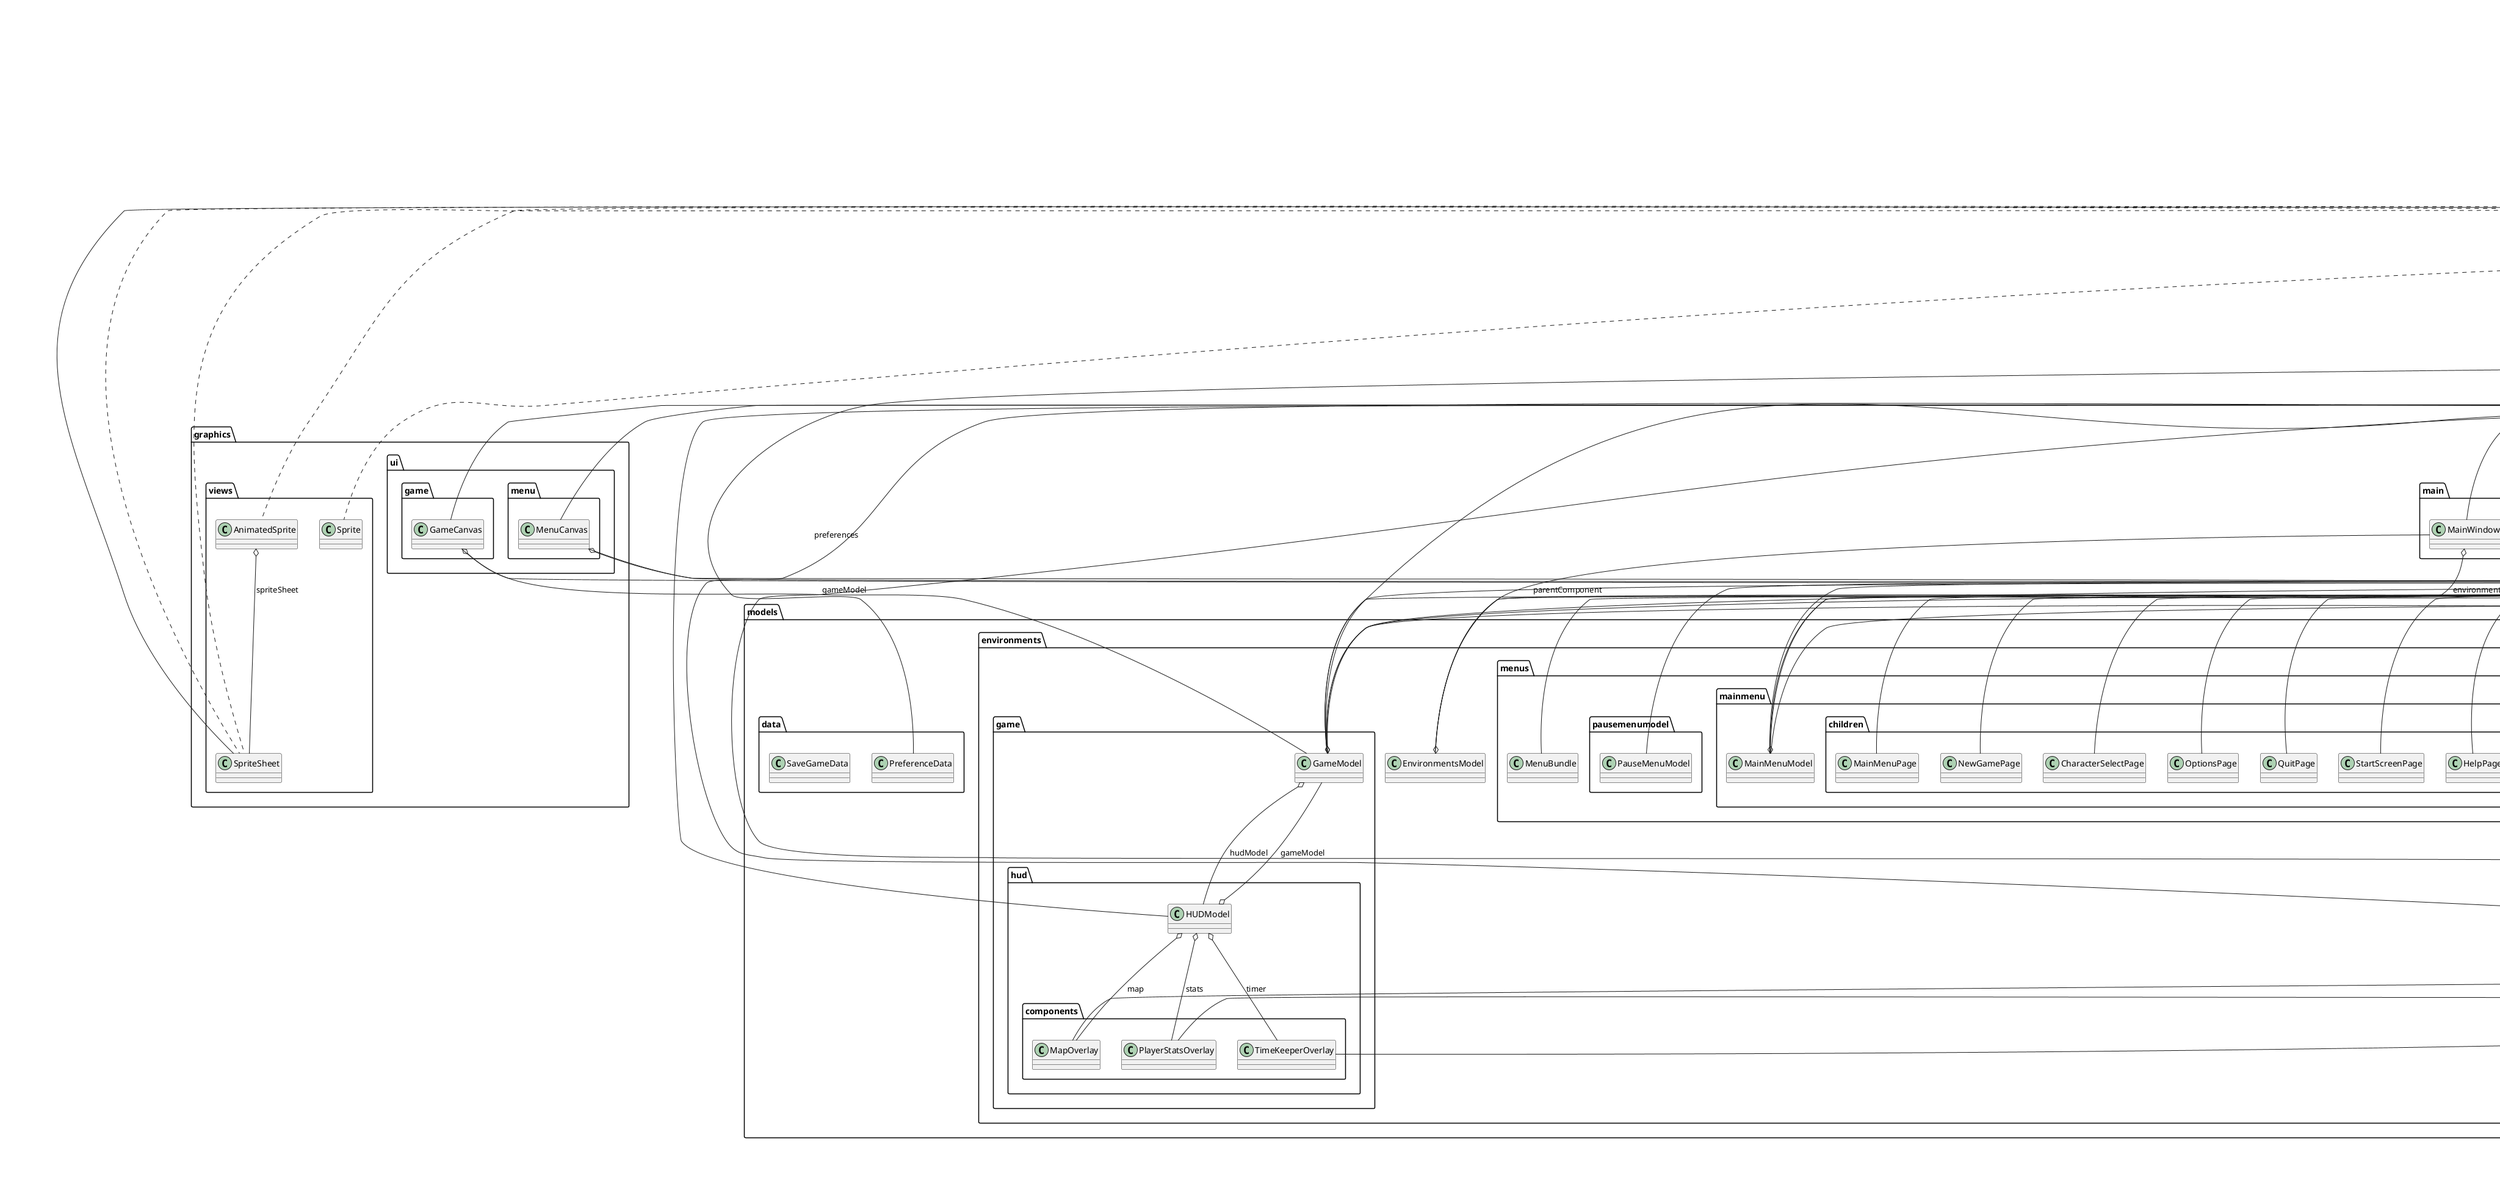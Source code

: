 @startuml

title __PROJECT's Class Diagram__\n

  namespace graphics.ui.game {
    class graphics.ui.game.GameCanvas {
    }
  }
  

  namespace graphics.ui.menu {
    class graphics.ui.menu.MenuCanvas {
    }
  }
  

  namespace graphics.views {
    class graphics.views.AnimatedSprite {
    }
  }
  

  namespace graphics.views {
    class graphics.views.Sprite {
    }
  }
  

  namespace graphics.views {
    class graphics.views.SpriteSheet {
    }
  }
  

  namespace main {
    class main.Main {
    }
  }
  

  namespace main {
    class main.MainWindow {
    }
  }
  

  namespace models.camera {
    class models.camera.Camera {
    }
  }
  

  namespace models.controls {
    class models.controls.GameControlsModel {
    }
  }
  

  namespace models.controls {
    class models.controls.MenuControlsModel {
    }
  }
  

  namespace models.controls {
    namespace game {
      class models.controls.game.GameKeyControls {
      }
    }
  }
  

  namespace models.controls {
    namespace game {
      class models.controls.game.GameMouseControls {
      }
    }
  }
  

  namespace models.controls {
    namespace menu {
      class models.controls.menu.MenuKeyControls {
      }
    }
  }
  

  namespace models.controls {
    namespace menu {
      class models.controls.menu.MenuMouseControls {
      }
    }
  }
  

  namespace models.data {
    class models.data.PreferenceData {
    }
  }
  

  namespace models.data {
    class models.data.SaveGameData {
    }
  }
  

  namespace models.environments {
    class models.environments.EnvironmentsModel {
    }
  }
  

  namespace models.environments {
    namespace game {
      class models.environments.game.GameModel {
      }
    }
  }
  

  namespace models.environments {
    namespace game {
      namespace hud {
        class models.environments.game.hud.HUDModel {
        }
      }
    }
  }
  

  namespace models.environments {
    namespace game {
      namespace hud {
        namespace components {
          class models.environments.game.hud.components.MapOverlay {
          }
        }
      }
    }
  }
  

  namespace models.environments {
    namespace game {
      namespace hud {
        namespace components {
          class models.environments.game.hud.components.PlayerStatsOverlay {
          }
        }
      }
    }
  }
  

  namespace models.environments {
    namespace game {
      namespace hud {
        namespace components {
          class models.environments.game.hud.components.TimeKeeperOverlay {
          }
        }
      }
    }
  }
  

  namespace models.environments {
    namespace menus {
      class models.environments.menus.MenuBundle {
      }
    }
  }
  

  namespace models.environments {
    namespace menus {
      namespace mainmenu {
        class models.environments.menus.mainmenu.MainMenuModel {
        }
      }
    }
  }
  

  namespace models.environments {
    namespace menus {
      namespace mainmenu {
        namespace children {
          class models.environments.menus.mainmenu.children.CharacterSelectPage {
          }
        }
      }
    }
  }
  

  namespace models.environments {
    namespace menus {
      namespace mainmenu {
        namespace children {
          class models.environments.menus.mainmenu.children.HelpPage {
          }
        }
      }
    }
  }
  

  namespace models.environments {
    namespace menus {
      namespace mainmenu {
        namespace children {
          class models.environments.menus.mainmenu.children.LevelSelectPage {
          }
        }
      }
    }
  }
  

  namespace models.environments {
    namespace menus {
      namespace mainmenu {
        namespace children {
          class models.environments.menus.mainmenu.children.MainMenuPage {
          }
        }
      }
    }
  }
  

  namespace models.environments {
    namespace menus {
      namespace mainmenu {
        namespace children {
          class models.environments.menus.mainmenu.children.NewGamePage {
          }
        }
      }
    }
  }
  

  namespace models.environments {
    namespace menus {
      namespace mainmenu {
        namespace children {
          class models.environments.menus.mainmenu.children.OptionsPage {
          }
        }
      }
    }
  }
  

  namespace models.environments {
    namespace menus {
      namespace mainmenu {
        namespace children {
          class models.environments.menus.mainmenu.children.QuitPage {
          }
        }
      }
    }
  }
  

  namespace models.environments {
    namespace menus {
      namespace mainmenu {
        namespace children {
          class models.environments.menus.mainmenu.children.StartScreenPage {
          }
        }
      }
    }
  }
  

  namespace models.environments {
    namespace menus {
      namespace pausemenumodel {
        class models.environments.menus.pausemenumodel.PauseMenuModel {
        }
      }
    }
  }
  

  namespace props.objects.gameactors {
    class props.objects.gameactors.TestActor {
    }
  }
  

  namespace props.objects.gameactors {
    class props.objects.gameactors.TestCharacter {
    }
  }
  

  namespace props.objects.gametriggers {
    class props.objects.gametriggers.TestTrigger {
    }
  }
  

  namespace props.objects.levelprops {
    class props.objects.levelprops.TestLevelProp {
    }
  }
  

  namespace props.objects.levelprops {
    class props.objects.levelprops.TestLevelPropStatic {
    }
  }
  

  namespace props.objects.levels {
    class props.objects.levels.LevelList {
    }
  }
  

  namespace props.objects.levels {
    class props.objects.levels.TestLevel1 {
    }
  }
  

  namespace props.objects.levels {
    class props.objects.levels.TestLevel2 {
    }
  }
  

  namespace props.objects.levels {
    class props.objects.levels.TestLevel3 {
    }
  }
  

  namespace props.threads.gameloop {
    class props.threads.gameloop.GameRenderRunnable {
    }
  }
  

  namespace props.threads.gameloop {
    class props.threads.gameloop.GameUpdateRunnable {
    }
  }
  

  namespace props.threads.menuloop {
    class props.threads.menuloop.MenuRenderRunnable {
    }
  }
  

  namespace props.threads.menuloop {
    class props.threads.menuloop.MenuUpdateRunnable {
    }
  }
  

  namespace prototypes.actor {
    abstract class prototypes.actor.AActor {
    }
  }
  

  namespace prototypes.actor {
    namespace pawn {
      abstract class prototypes.actor.pawn.APawn {
      }
    }
  }
  

  namespace prototypes.actor {
    namespace pawn {
      namespace character {
        abstract class prototypes.actor.pawn.character.ACharacter {
        }
      }
    }
  }
  

  namespace prototypes.actor {
    namespace trigger {
      abstract class prototypes.actor.trigger.ATrigger {
      }
    }
  }
  

  namespace prototypes.controls {
    abstract class prototypes.controls.AControlsModel {
    }
  }
  

  namespace prototypes.controls {
    abstract class prototypes.controls.AKeyController {
    }
  }
  

  namespace prototypes.controls {
    abstract class prototypes.controls.AMouseController {
    }
  }
  

  namespace prototypes.level {
    abstract class prototypes.level.ALevel {
    }
  }
  

  namespace prototypes.level {
    namespace prop {
      abstract class prototypes.level.prop.ALevelProp {
      }
    }
  }
  

  namespace prototypes.threading {
    abstract class prototypes.threading.ARenderRunnable {
    }
  }
  

  namespace prototypes.threading {
    abstract class prototypes.threading.AUpdateRunnable {
    }
  }
  

  namespace prototypes.window {
    abstract class prototypes.window.ACanvas {
    }
  }
  

  namespace prototypes.window {
    abstract class prototypes.window.AWindow {
    }
  }
  

  namespace prototypes.window {
    namespace environments {
      abstract class prototypes.window.environments.AEnvironment {
      }
    }
  }
  

  namespace prototypes.window {
    namespace environments {
      namespace game {
        abstract class prototypes.window.environments.game.AOverlayComponent {
        }
      }
    }
  }
  

  namespace prototypes.window {
    namespace environments {
      namespace menu {
        abstract class prototypes.window.environments.menu.AMenu {
        }
      }
    }
  }
  

  namespace prototypes.window {
    namespace environments {
      namespace menu {
        abstract class prototypes.window.environments.menu.AMenuModel {
        }
      }
    }
  }
  

  namespace prototypes.window {
    namespace environments {
      namespace menu {
        namespace components {
          abstract class prototypes.window.environments.menu.components.AMenuButton {
          }
        }
      }
    }
  }
  

  namespace utils.drawables {
    interface utils.drawables.IAnimatedDrawable {
    }
  }
  

  namespace utils.drawables {
    interface utils.drawables.IDrawable {
    }
  }
  

  namespace utils.drawables {
    interface utils.drawables.IImageLoader {
    }
  }
  

  namespace utils.drawables {
    interface utils.drawables.ISpriteSheetParser {
    }
  }
  

  namespace utils.files {
    abstract class utils.files.AFileLoader {
    }
  }
  

  namespace utils.files {
    abstract class utils.files.AFileReader {
    }
  }
  

  namespace utils.files {
    class utils.files.PreferencesXMLParser {
    }
  }
  

  namespace utils.files {
    class utils.files.Resources {
    }
  }
  

  namespace utils.physics {
    abstract class utils.physics.APhysics {
    }
  }
  

  namespace utils.updates {
    interface utils.updates.IUpdatable {
    }
  }
  

  graphics.ui.game.GameCanvas -up-|> prototypes.window.ACanvas
  graphics.ui.game.GameCanvas o-- models.environments.game.GameModel : gameModel
  graphics.ui.menu.MenuCanvas -up-|> prototypes.window.ACanvas
  graphics.ui.menu.MenuCanvas o-- models.environments.menus.mainmenu.MainMenuModel : menuModel
  graphics.views.AnimatedSprite .up.|> utils.drawables.IAnimatedDrawable
  graphics.views.AnimatedSprite o-- graphics.views.SpriteSheet : spriteSheet
  graphics.views.Sprite .up.|> utils.drawables.IDrawable
  graphics.views.SpriteSheet .up.|> utils.drawables.IImageLoader
  graphics.views.SpriteSheet .up.|> utils.drawables.ISpriteSheetParser
  graphics.views.SpriteSheet -up-|> utils.files.AFileLoader
  main.MainWindow -up-|> prototypes.window.AWindow
  main.MainWindow o-- models.environments.EnvironmentsModel : environmentsModel
  models.controls.GameControlsModel -up-|> prototypes.controls.AControlsModel
  models.controls.MenuControlsModel -up-|> prototypes.controls.AControlsModel
  models.controls.game.GameKeyControls -up-|> prototypes.controls.AKeyController
  models.controls.game.GameKeyControls o-- models.controls.GameControlsModel : controlsViewModel
  models.controls.game.GameMouseControls -up-|> prototypes.controls.AMouseController
  models.controls.game.GameMouseControls o-- models.controls.GameControlsModel : controlsViewModel
  models.controls.menu.MenuKeyControls -up-|> prototypes.controls.AKeyController
  models.controls.menu.MenuKeyControls o-- models.controls.MenuControlsModel : controlsViewModel
  models.controls.menu.MenuMouseControls -up-|> prototypes.controls.AMouseController
  models.controls.menu.MenuMouseControls o-- models.controls.MenuControlsModel : controlsViewModel
  models.environments.EnvironmentsModel o-- models.environments.EnvironmentsModel.EnvironmentType : currentEnvironment
  models.environments.EnvironmentsModel o-- main.MainWindow : parentComponent
  models.environments.game.GameModel -up-|> prototypes.window.environments.AEnvironment
  models.environments.game.GameModel o-- props.objects.gameactors.TestCharacter : character
  models.environments.game.GameModel o-- models.environments.game.hud.HUDModel : hudModel
  models.environments.game.GameModel o-- props.objects.levels.LevelList : levelModel
  models.environments.game.hud.HUDModel -up-|> prototypes.window.environments.AEnvironment
  models.environments.game.hud.HUDModel o-- models.environments.game.GameModel : gameModel
  models.environments.game.hud.HUDModel o-- models.environments.game.hud.components.MapOverlay : map
  models.environments.game.hud.HUDModel o-- models.environments.game.hud.components.PlayerStatsOverlay : stats
  models.environments.game.hud.HUDModel o-- models.environments.game.hud.components.TimeKeeperOverlay : timer
  models.environments.game.hud.components.MapOverlay -up-|> prototypes.window.environments.game.AOverlayComponent
  models.environments.game.hud.components.PlayerStatsOverlay -up-|> prototypes.window.environments.game.AOverlayComponent
  models.environments.game.hud.components.TimeKeeperOverlay -up-|> prototypes.window.environments.game.AOverlayComponent
  models.environments.menus.mainmenu.MainMenuModel -up-|> prototypes.window.environments.menu.AMenuModel
  models.environments.menus.mainmenu.MainMenuModel o-- prototypes.window.environments.menu.AMenu : landingPage
  models.environments.menus.mainmenu.children.CharacterSelectPage -up-|> prototypes.window.environments.menu.AMenu
  models.environments.menus.mainmenu.children.HelpPage -up-|> prototypes.window.environments.menu.AMenu
  models.environments.menus.mainmenu.children.LevelSelectPage -up-|> prototypes.window.environments.menu.AMenu
  models.environments.menus.mainmenu.children.MainMenuPage -up-|> prototypes.window.environments.menu.AMenu
  models.environments.menus.mainmenu.children.NewGamePage -up-|> prototypes.window.environments.menu.AMenu
  models.environments.menus.mainmenu.children.OptionsPage -up-|> prototypes.window.environments.menu.AMenu
  models.environments.menus.mainmenu.children.QuitPage -up-|> prototypes.window.environments.menu.AMenu
  models.environments.menus.mainmenu.children.StartScreenPage -up-|> prototypes.window.environments.menu.AMenu
  models.environments.menus.pausemenumodel.PauseMenuModel -up-|> prototypes.window.environments.menu.AMenuModel
  props.objects.gameactors.TestActor -up-|> prototypes.actor.pawn.APawn
  props.objects.gameactors.TestCharacter -up-|> prototypes.actor.pawn.character.ACharacter
  props.objects.gametriggers.TestTrigger -up-|> prototypes.actor.trigger.ATrigger
  props.objects.levelprops.TestLevelProp -up-|> prototypes.level.prop.ALevelProp
  props.objects.levelprops.TestLevelPropStatic -up-|> props.objects.levelprops.TestLevelProp
  props.objects.levels.TestLevel1 -up-|> prototypes.level.ALevel
  props.objects.levels.TestLevel2 -up-|> prototypes.level.ALevel
  props.objects.levels.TestLevel3 -up-|> prototypes.level.ALevel
  props.threads.gameloop.GameRenderRunnable -up-|> prototypes.threading.ARenderRunnable
  props.threads.gameloop.GameRenderRunnable o-- graphics.ui.game.GameCanvas : canvas
  props.threads.gameloop.GameUpdateRunnable -up-|> prototypes.threading.AUpdateRunnable
  props.threads.gameloop.GameUpdateRunnable o-- models.environments.game.GameModel : gameModel
  props.threads.menuloop.MenuRenderRunnable -up-|> prototypes.threading.ARenderRunnable
  props.threads.menuloop.MenuRenderRunnable o-- graphics.ui.menu.MenuCanvas : canvas
  props.threads.menuloop.MenuUpdateRunnable -up-|> prototypes.threading.AUpdateRunnable
  props.threads.menuloop.MenuUpdateRunnable o-- models.environments.menus.mainmenu.MainMenuModel : menuModel
  prototypes.actor.AActor .up.|> utils.drawables.IDrawable
  prototypes.actor.AActor -up-|> utils.physics.APhysics
  prototypes.actor.pawn.APawn .up.|> utils.drawables.IDrawable
  prototypes.actor.pawn.APawn -up-|> prototypes.actor.AActor
  prototypes.actor.pawn.character.ACharacter .up.|> utils.drawables.IDrawable
  prototypes.actor.pawn.character.ACharacter -up-|> prototypes.actor.pawn.APawn
  prototypes.actor.pawn.character.ACharacter o-- prototypes.actor.pawn.character.ACharacter.Type : characterType
  prototypes.actor.pawn.character.ACharacter o-- models.controls.GameControlsModel : controlsModel
  prototypes.actor.trigger.ATrigger -up-|> prototypes.level.prop.ALevelProp
  prototypes.actor.trigger.ATrigger o-- models.environments.game.GameModel : gameModel
  prototypes.controls.AControlsModel o-- prototypes.controls.AKeyController : keyController
  prototypes.controls.AControlsModel o-- prototypes.controls.AMouseController : mouseController
  prototypes.controls.AKeyController .up.|> java.awt.event.KeyListener
  prototypes.controls.AMouseController .up.|> java.awt.event.MouseListener
  prototypes.controls.AMouseController .up.|> java.awt.event.MouseMotionListener
  prototypes.level.ALevel o-- models.environments.game.GameModel : gameModel
  prototypes.level.prop.ALevelProp -up-|> prototypes.actor.AActor
  prototypes.threading.ARenderRunnable .up.|> java.lang.Runnable
  prototypes.threading.AUpdateRunnable .up.|> java.lang.Runnable
  prototypes.window.ACanvas -up-|> javax.swing.JPanel
  prototypes.window.AWindow -up-|> javax.swing.JFrame
  prototypes.window.environments.AEnvironment .up.|> utils.drawables.IDrawable
  prototypes.window.environments.AEnvironment .up.|> utils.updates.IUpdatable
  prototypes.window.environments.AEnvironment o-- models.environments.EnvironmentsModel : parentEnvironmentsModel
  prototypes.window.environments.AEnvironment o-- prototypes.controls.AKeyController : keyController
  prototypes.window.environments.AEnvironment o-- prototypes.controls.AMouseController : mouseController
  prototypes.window.environments.game.AOverlayComponent .up.|> utils.drawables.IDrawable
  prototypes.window.environments.game.AOverlayComponent .up.|> utils.updates.IUpdatable
  prototypes.window.environments.menu.AMenu -up-|> prototypes.window.environments.AEnvironment
  prototypes.window.environments.menu.AMenu o-- models.environments.menus.MenuBundle : bundle
  prototypes.window.environments.menu.AMenu o-- prototypes.window.environments.menu.AMenuModel : parentMenuModel
  prototypes.window.environments.menu.AMenuModel -up-|> prototypes.window.environments.AEnvironment
  prototypes.window.environments.menu.components.AMenuButton .up.|> utils.drawables.IDrawable
  prototypes.window.environments.menu.components.AMenuButton .up.|> utils.updates.IUpdatable
  prototypes.window.environments.menu.components.AMenuButton o-- prototypes.window.environments.menu.AMenuModel : parentMenuModel
  prototypes.window.environments.menu.components.AMenuButton o-- prototypes.window.environments.menu.components.AMenuButton.ImageScale : scaleType
  utils.files.PreferencesXMLParser -up-|> utils.files.AFileReader
  utils.files.PreferencesXMLParser o-- models.data.PreferenceData : preferences


right footer


PlantUML diagram generated by SketchIt! (https://bitbucket.org/pmesmeur/sketch.it)
For more information about this tool, please contact philippe.mesmeur@gmail.com
endfooter

@enduml

